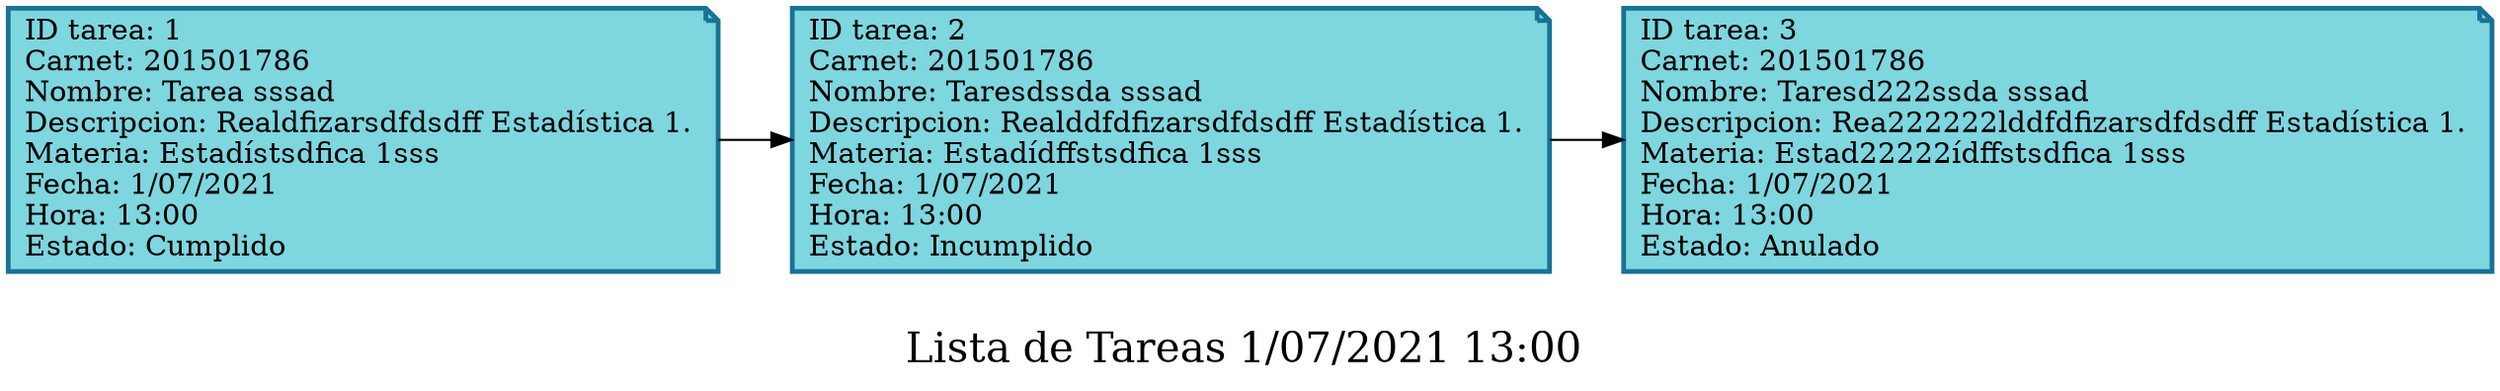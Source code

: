
        digraph List {
        rankdir=LR;
        label="\nLista de Tareas 1/07/2021 13:00 " fontsize=20;
        node [shape = note, color="#187296", style=filled, fillcolor="#7ed6df" penwidth=2.3];
        
		N1 [label="\ID tarea: 1 \lCarnet: 201501786 \lNombre: Tarea sssad \lDescripcion: Realdfizarsdfdsdff Estadística 1. \lMateria: Estadístsdfica 1sss \lFecha: 1/07/2021 \lHora: 13:00 \lEstado: Cumplido\l"];
		N2 [label="\ID tarea: 2 \lCarnet: 201501786 \lNombre: Taresdssda sssad \lDescripcion: Realddfdfizarsdfdsdff Estadística 1. \lMateria: Estadídffstsdfica 1sss \lFecha: 1/07/2021 \lHora: 13:00 \lEstado: Incumplido\l"];
		N3 [label="\ID tarea: 3 \lCarnet: 201501786 \lNombre: Taresd222ssda sssad \lDescripcion: Rea222222lddfdfizarsdfdsdff Estadística 1. \lMateria: Estad22222ídffstsdfica 1sss \lFecha: 1/07/2021 \lHora: 13:00 \lEstado: Anulado\l"];
		N1 -> N2
		N2 -> N3
}
